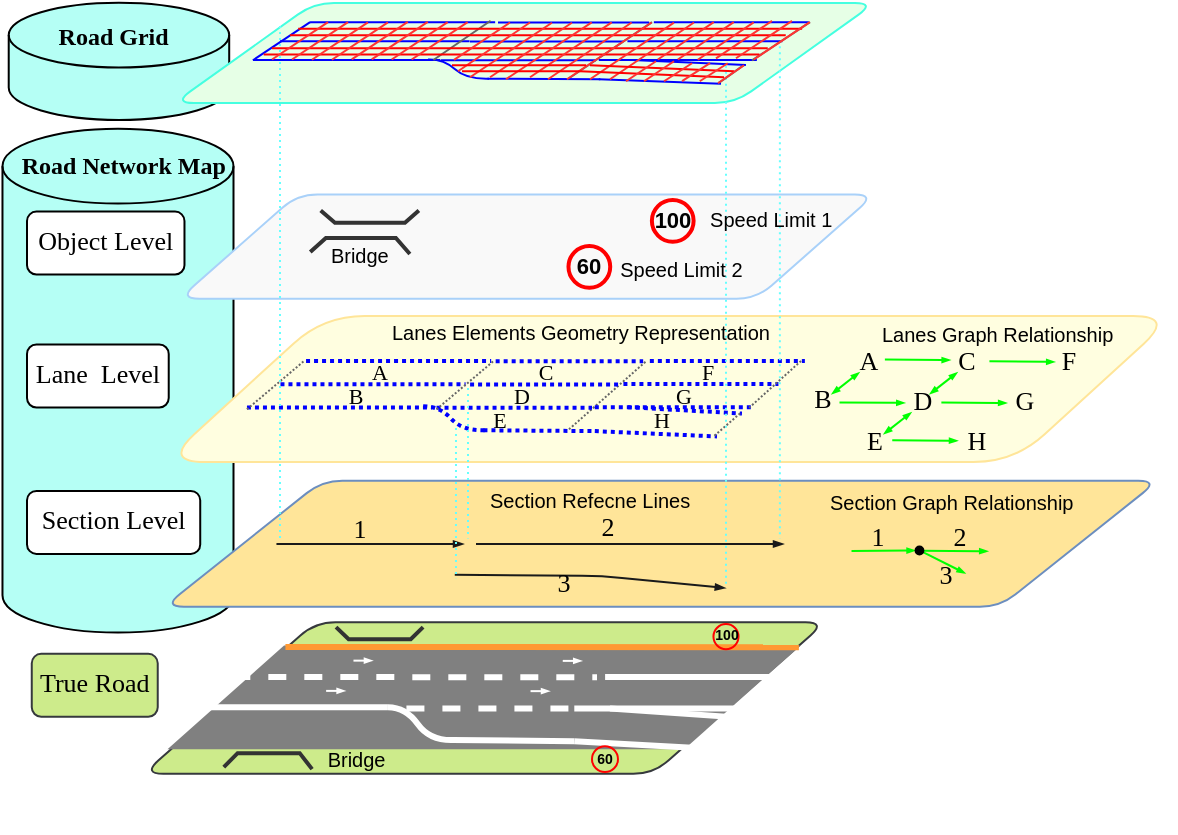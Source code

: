 <mxfile version="13.7.2" type="github">
  <diagram id="C5RBs43oDa-KdzZeNtuy" name="Page-1">
    <mxGraphModel dx="738" dy="375" grid="1" gridSize="7.874" guides="1" tooltips="1" connect="1" arrows="1" fold="1" page="1" pageScale="1" pageWidth="850" pageHeight="1100" math="0" shadow="0">
      <root>
        <mxCell id="WIyWlLk6GJQsqaUBKTNV-0" />
        <mxCell id="WIyWlLk6GJQsqaUBKTNV-1" parent="WIyWlLk6GJQsqaUBKTNV-0" />
        <mxCell id="hoXgWQwnw69QvBTEGAqw-0" value="" style="shape=cylinder3;whiteSpace=wrap;boundedLbl=1;backgroundOutline=1;size=18.724;labelBorderColor=none;shadow=0;sketch=0;fillColor=#B5FFF5;" vertex="1" parent="WIyWlLk6GJQsqaUBKTNV-1">
          <mxGeometry x="99.24" y="228.35" width="115.51" height="251.96" as="geometry" />
        </mxCell>
        <mxCell id="hoXgWQwnw69QvBTEGAqw-1" value="Road Network Map" style="text;resizable=0;autosize=1;align=center;verticalAlign=middle;points=[];fillColor=none;strokeColor=none;fontFamily=Times New Roman;labelBorderColor=none;fontStyle=1;" vertex="1" parent="WIyWlLk6GJQsqaUBKTNV-1">
          <mxGeometry x="104.75" y="234.22" width="110.236" height="23.622" as="geometry" />
        </mxCell>
        <mxCell id="hoXgWQwnw69QvBTEGAqw-2" value="" style="shape=parallelogram;perimeter=parallelogramPerimeter;whiteSpace=wrap;fixedSize=1;fontFamily=Times New Roman;size=59.094;labelBorderColor=none;rounded=1;fillColor=#F9F9F9;strokeColor=#A9D1F9;" vertex="1" parent="WIyWlLk6GJQsqaUBKTNV-1">
          <mxGeometry x="187.61" y="261.26" width="347.82" height="52.09" as="geometry" />
        </mxCell>
        <mxCell id="hoXgWQwnw69QvBTEGAqw-3" value="" style="shape=parallelogram;perimeter=parallelogramPerimeter;whiteSpace=wrap;fixedSize=1;fontFamily=Times New Roman;size=79.842;labelBorderColor=none;fillColor=#FFFEE0;strokeColor=#FFE599;rounded=1;arcSize=41;" vertex="1" parent="WIyWlLk6GJQsqaUBKTNV-1">
          <mxGeometry x="180" y="322" width="505.04" height="73" as="geometry" />
        </mxCell>
        <mxCell id="hoXgWQwnw69QvBTEGAqw-6" value="" style="shape=cylinder3;whiteSpace=wrap;boundedLbl=1;backgroundOutline=1;size=16.2;fillColor=#B5FFF5;labelBorderColor=none;shadow=0;sketch=0;" vertex="1" parent="WIyWlLk6GJQsqaUBKTNV-1">
          <mxGeometry x="102.36" y="165.35" width="110.24" height="58.65" as="geometry" />
        </mxCell>
        <mxCell id="hoXgWQwnw69QvBTEGAqw-7" value="Road Grid" style="text;resizable=0;autosize=1;align=center;verticalAlign=middle;points=[];fillColor=none;strokeColor=none;fontFamily=Times New Roman;labelBorderColor=none;fontStyle=1;" vertex="1" parent="WIyWlLk6GJQsqaUBKTNV-1">
          <mxGeometry x="123.31" y="169.69" width="62.992" height="23.622" as="geometry" />
        </mxCell>
        <mxCell id="hoXgWQwnw69QvBTEGAqw-8" value="" style="shape=parallelogram;perimeter=parallelogramPerimeter;whiteSpace=wrap;fixedSize=1;fontFamily=Times New Roman;size=70.0;labelBorderColor=none;rounded=1;fillColor=#E6FFE6;strokeColor=#45FFE0;" vertex="1" parent="WIyWlLk6GJQsqaUBKTNV-1">
          <mxGeometry x="185" y="165.5" width="350.43" height="50" as="geometry" />
        </mxCell>
        <mxCell id="hoXgWQwnw69QvBTEGAqw-19" value="Section Level" style="text;resizable=0;autosize=1;align=center;verticalAlign=top;points=[];fontFamily=Times New Roman;labelBorderColor=none;rounded=1;fontSize=13;labelBackgroundColor=none;fillColor=#ffffff;strokeColor=#000000;" vertex="1" parent="WIyWlLk6GJQsqaUBKTNV-1">
          <mxGeometry x="111.5" y="409.45" width="86.614" height="31.496" as="geometry" />
        </mxCell>
        <mxCell id="hoXgWQwnw69QvBTEGAqw-20" value="Lane  Level" style="text;resizable=0;autosize=1;align=center;verticalAlign=top;points=[];fontFamily=Times New Roman;labelBorderColor=none;rounded=1;fontSize=13;strokeColor=#000000;fillColor=#ffffff;" vertex="1" parent="WIyWlLk6GJQsqaUBKTNV-1">
          <mxGeometry x="111.5" y="336.25" width="70.866" height="31.496" as="geometry" />
        </mxCell>
        <mxCell id="hoXgWQwnw69QvBTEGAqw-22" value="Object Level" style="text;resizable=0;autosize=1;align=center;verticalAlign=top;points=[];fontFamily=Times New Roman;labelBorderColor=none;rounded=1;fontSize=13;strokeColor=#000000;fillColor=#ffffff;" vertex="1" parent="WIyWlLk6GJQsqaUBKTNV-1">
          <mxGeometry x="111.5" y="269.8" width="78.74" height="31.496" as="geometry" />
        </mxCell>
        <mxCell id="hoXgWQwnw69QvBTEGAqw-24" value="100" style="ellipse;whiteSpace=wrap;aspect=fixed;rounded=1;shadow=0;sketch=0;gradientColor=#ea6b66;fillColor=none;strokeColor=#FF0000;strokeWidth=2;fontSize=11;fontStyle=1;" vertex="1" parent="WIyWlLk6GJQsqaUBKTNV-1">
          <mxGeometry x="423.94" y="264" width="20.87" height="20.866" as="geometry" />
        </mxCell>
        <mxCell id="hoXgWQwnw69QvBTEGAqw-30" value="60" style="ellipse;whiteSpace=wrap;aspect=fixed;rounded=1;shadow=0;sketch=0;gradientColor=#ea6b66;fillColor=none;strokeColor=#FF0000;strokeWidth=2;fontSize=11;fontStyle=1;" vertex="1" parent="WIyWlLk6GJQsqaUBKTNV-1">
          <mxGeometry x="382.24" y="287" width="20.87" height="20.866" as="geometry" />
        </mxCell>
        <mxCell id="hoXgWQwnw69QvBTEGAqw-112" value="" style="group;strokeWidth=1;dashed=1;dashPattern=1 1;" vertex="1" connectable="0" parent="WIyWlLk6GJQsqaUBKTNV-1">
          <mxGeometry x="221.47" y="344.46" width="265.748" height="37.76" as="geometry" />
        </mxCell>
        <mxCell id="hoXgWQwnw69QvBTEGAqw-103" value="" style="group;" vertex="1" connectable="0" parent="hoXgWQwnw69QvBTEGAqw-112">
          <mxGeometry width="265.748" height="37.76" as="geometry" />
        </mxCell>
        <mxCell id="hoXgWQwnw69QvBTEGAqw-78" value="" style="endArrow=none;dashed=1;strokeWidth=1;strokeColor=#666666;dashPattern=1 1;" edge="1" parent="hoXgWQwnw69QvBTEGAqw-103">
          <mxGeometry width="50" height="50" relative="1" as="geometry">
            <mxPoint x="161.026" y="34.211" as="sourcePoint" />
            <mxPoint x="199.622" y="0.132" as="targetPoint" />
          </mxGeometry>
        </mxCell>
        <mxCell id="hoXgWQwnw69QvBTEGAqw-88" value="" style="endArrow=none;dashed=1;strokeWidth=2;strokeColor=#0000FF;dashPattern=1 1;" edge="1" parent="hoXgWQwnw69QvBTEGAqw-103">
          <mxGeometry width="50" height="50" relative="1" as="geometry">
            <mxPoint x="29.555" as="sourcePoint" />
            <mxPoint x="122.114" as="targetPoint" />
          </mxGeometry>
        </mxCell>
        <mxCell id="hoXgWQwnw69QvBTEGAqw-90" value="" style="endArrow=none;dashed=1;strokeWidth=2;strokeColor=#0000FF;dashPattern=1 1;" edge="1" parent="hoXgWQwnw69QvBTEGAqw-103">
          <mxGeometry width="50" height="50" relative="1" as="geometry">
            <mxPoint x="16.766" y="11.68" as="sourcePoint" />
            <mxPoint x="109.324" y="11.68" as="targetPoint" />
          </mxGeometry>
        </mxCell>
        <mxCell id="hoXgWQwnw69QvBTEGAqw-91" value="" style="endArrow=none;dashed=1;strokeWidth=2;strokeColor=#0000FF;dashPattern=1 1;" edge="1" parent="hoXgWQwnw69QvBTEGAqw-103">
          <mxGeometry width="50" height="50" relative="1" as="geometry">
            <mxPoint x="0.003" y="23.229" as="sourcePoint" />
            <mxPoint x="92.561" y="23.229" as="targetPoint" />
          </mxGeometry>
        </mxCell>
        <mxCell id="hoXgWQwnw69QvBTEGAqw-93" value="" style="endArrow=none;dashed=1;strokeWidth=2;strokeColor=#0000FF;dashPattern=1 1;" edge="1" parent="hoXgWQwnw69QvBTEGAqw-103">
          <mxGeometry width="50" height="50" relative="1" as="geometry">
            <mxPoint x="124.359" y="0.142" as="sourcePoint" />
            <mxPoint x="198.117" y="0.142" as="targetPoint" />
          </mxGeometry>
        </mxCell>
        <mxCell id="hoXgWQwnw69QvBTEGAqw-94" value="" style="endArrow=none;dashed=1;strokeWidth=2;strokeColor=#0000FF;dashPattern=1 1;" edge="1" parent="hoXgWQwnw69QvBTEGAqw-103">
          <mxGeometry width="50" height="50" relative="1" as="geometry">
            <mxPoint x="111.57" y="11.823" as="sourcePoint" />
            <mxPoint x="186.077" y="11.823" as="targetPoint" />
          </mxGeometry>
        </mxCell>
        <mxCell id="hoXgWQwnw69QvBTEGAqw-95" value="" style="endArrow=none;dashed=1;strokeWidth=2;strokeColor=#0000FF;dashPattern=1 1;" edge="1" parent="hoXgWQwnw69QvBTEGAqw-103">
          <mxGeometry width="50" height="50" relative="1" as="geometry">
            <mxPoint x="94.807" y="23.371" as="sourcePoint" />
            <mxPoint x="172.532" y="23.371" as="targetPoint" />
          </mxGeometry>
        </mxCell>
        <mxCell id="hoXgWQwnw69QvBTEGAqw-96" value="" style="endArrow=none;exitX=0.14;exitY=0.207;exitDx=0;exitDy=0;exitPerimeter=0;strokeWidth=2;strokeColor=#0000FF;dashed=1;dashPattern=1 1;" edge="1" parent="hoXgWQwnw69QvBTEGAqw-103">
          <mxGeometry width="50" height="50" relative="1" as="geometry">
            <mxPoint x="118.256" y="34.68" as="sourcePoint" />
            <mxPoint x="174.694" y="35.094" as="targetPoint" />
            <Array as="points" />
          </mxGeometry>
        </mxCell>
        <mxCell id="hoXgWQwnw69QvBTEGAqw-97" value="" style="endArrow=none;strokeColor=#0000FF;strokeWidth=2;curved=1;dashed=1;dashPattern=1 1;" edge="1" parent="hoXgWQwnw69QvBTEGAqw-103">
          <mxGeometry width="50" height="50" relative="1" as="geometry">
            <mxPoint x="88.156" y="22.632" as="sourcePoint" />
            <mxPoint x="119.009" y="34.654" as="targetPoint" />
            <Array as="points">
              <mxPoint x="96.434" y="22.632" />
              <mxPoint x="107.721" y="35.094" />
            </Array>
          </mxGeometry>
        </mxCell>
        <mxCell id="hoXgWQwnw69QvBTEGAqw-98" value="" style="endArrow=none;exitX=0.14;exitY=0.207;exitDx=0;exitDy=0;exitPerimeter=0;entryX=0.962;entryY=0.209;entryDx=0;entryDy=0;entryPerimeter=0;strokeWidth=2;strokeColor=#0000FF;dashed=1;dashPattern=1 1;" edge="1" parent="hoXgWQwnw69QvBTEGAqw-103">
          <mxGeometry width="50" height="50" relative="1" as="geometry">
            <mxPoint x="173.942" y="23.133" as="sourcePoint" />
            <mxPoint x="252.955" y="23.133" as="targetPoint" />
            <Array as="points" />
          </mxGeometry>
        </mxCell>
        <mxCell id="hoXgWQwnw69QvBTEGAqw-99" value="" style="endArrow=none;strokeWidth=2;strokeColor=#0000FF;entryX=0.895;entryY=0.691;entryDx=0;entryDy=0;entryPerimeter=0;dashed=1;dashPattern=1 1;" edge="1" parent="hoXgWQwnw69QvBTEGAqw-103">
          <mxGeometry width="50" height="50" relative="1" as="geometry">
            <mxPoint x="190.497" y="23.145" as="sourcePoint" />
            <mxPoint x="247.511" y="26.29" as="targetPoint" />
            <Array as="points" />
          </mxGeometry>
        </mxCell>
        <mxCell id="hoXgWQwnw69QvBTEGAqw-100" value="" style="endArrow=none;strokeWidth=2;strokeColor=#0000FF;entryX=0.85;entryY=0.993;entryDx=0;entryDy=0;entryPerimeter=0;dashed=1;dashPattern=1 1;" edge="1" parent="hoXgWQwnw69QvBTEGAqw-103">
          <mxGeometry width="50" height="50" relative="1" as="geometry">
            <mxPoint x="173.942" y="35.094" as="sourcePoint" />
            <mxPoint x="235.03" y="37.76" as="targetPoint" />
            <Array as="points" />
          </mxGeometry>
        </mxCell>
        <mxCell id="hoXgWQwnw69QvBTEGAqw-101" value="" style="endArrow=none;exitX=0.14;exitY=0.207;exitDx=0;exitDy=0;exitPerimeter=0;entryX=0.962;entryY=0.209;entryDx=0;entryDy=0;entryPerimeter=0;strokeWidth=2;strokeColor=#0000FF;dashed=1;dashPattern=1 1;" edge="1" parent="hoXgWQwnw69QvBTEGAqw-103">
          <mxGeometry width="50" height="50" relative="1" as="geometry">
            <mxPoint x="188.239" y="11.591" as="sourcePoint" />
            <mxPoint x="265.748" y="11.591" as="targetPoint" />
            <Array as="points" />
          </mxGeometry>
        </mxCell>
        <mxCell id="hoXgWQwnw69QvBTEGAqw-79" value="" style="endArrow=none;dashed=1;strokeWidth=1;strokeColor=#666666;dashPattern=1 1;" edge="1" parent="hoXgWQwnw69QvBTEGAqw-103">
          <mxGeometry width="50" height="50" relative="1" as="geometry">
            <mxPoint x="94.805" y="24.19" as="sourcePoint" />
            <mxPoint x="123.4" as="targetPoint" />
          </mxGeometry>
        </mxCell>
        <mxCell id="hoXgWQwnw69QvBTEGAqw-105" value="" style="endArrow=none;exitX=0.14;exitY=0.207;exitDx=0;exitDy=0;exitPerimeter=0;entryX=0.962;entryY=0.209;entryDx=0;entryDy=0;entryPerimeter=0;strokeWidth=2;strokeColor=#0000FF;dashed=1;dashPattern=1 1;" edge="1" parent="hoXgWQwnw69QvBTEGAqw-103">
          <mxGeometry width="50" height="50" relative="1" as="geometry">
            <mxPoint x="201.456" y="-0.003" as="sourcePoint" />
            <mxPoint x="278.965" y="-0.003" as="targetPoint" />
            <Array as="points" />
          </mxGeometry>
        </mxCell>
        <mxCell id="hoXgWQwnw69QvBTEGAqw-109" value="" style="endArrow=none;dashed=1;strokeWidth=1;strokeColor=#666666;dashPattern=1 1;" edge="1" parent="hoXgWQwnw69QvBTEGAqw-103">
          <mxGeometry width="50" height="50" relative="1" as="geometry">
            <mxPoint x="251.071" y="23.457" as="sourcePoint" />
            <mxPoint x="277.863" y="-0.73" as="targetPoint" />
          </mxGeometry>
        </mxCell>
        <mxCell id="hoXgWQwnw69QvBTEGAqw-114" value="" style="endArrow=none;dashed=1;strokeWidth=1;strokeColor=#666666;dashPattern=1 1;" edge="1" parent="hoXgWQwnw69QvBTEGAqw-103">
          <mxGeometry width="50" height="50" relative="1" as="geometry">
            <mxPoint x="2.842e-14" y="24.195" as="sourcePoint" />
            <mxPoint x="28.595" y="0.005" as="targetPoint" />
          </mxGeometry>
        </mxCell>
        <mxCell id="hoXgWQwnw69QvBTEGAqw-110" value="" style="endArrow=none;dashed=1;strokeWidth=1;strokeColor=#666666;dashPattern=1 1;" edge="1" parent="hoXgWQwnw69QvBTEGAqw-112">
          <mxGeometry width="50" height="50" relative="1" as="geometry">
            <mxPoint x="233.763" y="37.385" as="sourcePoint" />
            <mxPoint x="246.78" y="26.058" as="targetPoint" />
          </mxGeometry>
        </mxCell>
        <mxCell id="hoXgWQwnw69QvBTEGAqw-115" value="Lanes Elements Geometry Representation " style="text;whiteSpace=wrap;fontSize=10;" vertex="1" parent="WIyWlLk6GJQsqaUBKTNV-1">
          <mxGeometry x="292.09" y="317.84" width="196.85" height="23.62" as="geometry" />
        </mxCell>
        <mxCell id="hoXgWQwnw69QvBTEGAqw-116" value="Lanes Graph Relationship" style="text;whiteSpace=wrap;fontSize=10;" vertex="1" parent="WIyWlLk6GJQsqaUBKTNV-1">
          <mxGeometry x="537" y="319.38" width="135.04" height="23.62" as="geometry" />
        </mxCell>
        <mxCell id="hoXgWQwnw69QvBTEGAqw-129" value="" style="group;" vertex="1" connectable="0" parent="WIyWlLk6GJQsqaUBKTNV-1">
          <mxGeometry x="134.73" y="496.03" width="377.08" height="84.03" as="geometry" />
        </mxCell>
        <mxCell id="hoXgWQwnw69QvBTEGAqw-49" value="" style="shape=parallelogram;perimeter=parallelogramPerimeter;whiteSpace=wrap;fixedSize=1;fillColor=#cdeb8b;fontFamily=Times New Roman;size=86.056;labelBorderColor=none;strokeColor=#36393d;rounded=1;" vertex="1" parent="hoXgWQwnw69QvBTEGAqw-129">
          <mxGeometry x="34.914" y="-20.87" width="341.101" height="75.738" as="geometry" />
        </mxCell>
        <mxCell id="hoXgWQwnw69QvBTEGAqw-65" value="" style="shape=parallelogram;perimeter=parallelogramPerimeter;whiteSpace=wrap;fixedSize=1;fontFamily=Times New Roman;size=58.287;labelBorderColor=none;fontColor=#ffffff;fillColor=#808080;strokeColor=none;" vertex="1" parent="hoXgWQwnw69QvBTEGAqw-129">
          <mxGeometry x="47.015" y="-9.27" width="316.699" height="51.809" as="geometry" />
        </mxCell>
        <mxCell id="hoXgWQwnw69QvBTEGAqw-50" value="" style="endArrow=none;exitX=0.14;exitY=0.207;exitDx=0;exitDy=0;exitPerimeter=0;entryX=0.962;entryY=0.209;entryDx=0;entryDy=0;entryPerimeter=0;strokeWidth=3;fillColor=#ffff88;strokeColor=#FF9933;" edge="1" parent="hoXgWQwnw69QvBTEGAqw-129">
          <mxGeometry width="50" height="50" relative="1" as="geometry">
            <mxPoint x="106" y="-8.576" as="sourcePoint" />
            <mxPoint x="362.713" y="-8.456" as="targetPoint" />
            <Array as="points" />
          </mxGeometry>
        </mxCell>
        <mxCell id="hoXgWQwnw69QvBTEGAqw-52" value="" style="endArrow=none;exitX=0.14;exitY=0.207;exitDx=0;exitDy=0;exitPerimeter=0;entryX=0.962;entryY=0.209;entryDx=0;entryDy=0;entryPerimeter=0;strokeWidth=3;fillColor=#ffff88;strokeColor=#FFFFFF;dashed=1;rounded=1;" edge="1" parent="hoXgWQwnw69QvBTEGAqw-129">
          <mxGeometry width="50" height="50" relative="1" as="geometry">
            <mxPoint x="79.431" y="6.477" as="sourcePoint" />
            <mxPoint x="261.768" y="6.597" as="targetPoint" />
            <Array as="points" />
          </mxGeometry>
        </mxCell>
        <mxCell id="hoXgWQwnw69QvBTEGAqw-53" value="" style="endArrow=none;exitX=0.14;exitY=0.207;exitDx=0;exitDy=0;exitPerimeter=0;entryX=0.962;entryY=0.209;entryDx=0;entryDy=0;entryPerimeter=0;strokeWidth=3;fillColor=#ffff88;strokeColor=#FFFFFF;" edge="1" parent="hoXgWQwnw69QvBTEGAqw-129">
          <mxGeometry width="50" height="50" relative="1" as="geometry">
            <mxPoint x="65.986" y="21.539" as="sourcePoint" />
            <mxPoint x="157.228" y="21.539" as="targetPoint" />
            <Array as="points" />
          </mxGeometry>
        </mxCell>
        <mxCell id="hoXgWQwnw69QvBTEGAqw-54" value="" style="endArrow=none;exitX=0.14;exitY=0.207;exitDx=0;exitDy=0;exitPerimeter=0;strokeWidth=3;strokeColor=#FFFFFF;" edge="1" parent="hoXgWQwnw69QvBTEGAqw-129">
          <mxGeometry width="50" height="50" relative="1" as="geometry">
            <mxPoint x="189.643" y="37.975" as="sourcePoint" />
            <mxPoint x="250.422" y="38.539" as="targetPoint" />
            <Array as="points" />
          </mxGeometry>
        </mxCell>
        <mxCell id="hoXgWQwnw69QvBTEGAqw-63" value="" style="endArrow=none;strokeColor=#FFFFFF;strokeWidth=3;curved=1;endFill=0;" edge="1" parent="hoXgWQwnw69QvBTEGAqw-129">
          <mxGeometry width="50" height="50" relative="1" as="geometry">
            <mxPoint x="157.228" y="21.539" as="sourcePoint" />
            <mxPoint x="190.454" y="37.939" as="targetPoint" />
            <Array as="points">
              <mxPoint x="166.142" y="21.539" />
              <mxPoint x="178.298" y="38.539" />
            </Array>
          </mxGeometry>
        </mxCell>
        <mxCell id="hoXgWQwnw69QvBTEGAqw-64" value="" style="endArrow=none;exitX=0.14;exitY=0.207;exitDx=0;exitDy=0;exitPerimeter=0;entryX=0.962;entryY=0.209;entryDx=0;entryDy=0;entryPerimeter=0;strokeWidth=3;fillColor=#ffff88;strokeColor=#FFFFFF;dashed=1;" edge="1" parent="hoXgWQwnw69QvBTEGAqw-129">
          <mxGeometry width="50" height="50" relative="1" as="geometry">
            <mxPoint x="166.478" y="22.223" as="sourcePoint" />
            <mxPoint x="250.422" y="22.223" as="targetPoint" />
            <Array as="points" />
          </mxGeometry>
        </mxCell>
        <mxCell id="hoXgWQwnw69QvBTEGAqw-69" value="" style="endArrow=none;exitX=0.14;exitY=0.207;exitDx=0;exitDy=0;exitPerimeter=0;entryX=0.962;entryY=0.209;entryDx=0;entryDy=0;entryPerimeter=0;strokeWidth=3;fillColor=#ffff88;strokeColor=#FFFFFF;" edge="1" parent="hoXgWQwnw69QvBTEGAqw-129">
          <mxGeometry width="50" height="50" relative="1" as="geometry">
            <mxPoint x="250.422" y="22.223" as="sourcePoint" />
            <mxPoint x="335.513" y="22.223" as="targetPoint" />
            <Array as="points" />
          </mxGeometry>
        </mxCell>
        <mxCell id="hoXgWQwnw69QvBTEGAqw-70" value="" style="endArrow=none;strokeWidth=3;fillColor=#ffff88;strokeColor=#FFFFFF;entryX=0.895;entryY=0.691;entryDx=0;entryDy=0;entryPerimeter=0;" edge="1" parent="hoXgWQwnw69QvBTEGAqw-129">
          <mxGeometry width="50" height="50" relative="1" as="geometry">
            <mxPoint x="268.251" y="22.239" as="sourcePoint" />
            <mxPoint x="329.65" y="26.53" as="targetPoint" />
            <Array as="points" />
          </mxGeometry>
        </mxCell>
        <mxCell id="hoXgWQwnw69QvBTEGAqw-72" value="" style="endArrow=none;strokeWidth=3;strokeColor=#FFFFFF;entryX=0.85;entryY=0.993;entryDx=0;entryDy=0;entryPerimeter=0;" edge="1" parent="hoXgWQwnw69QvBTEGAqw-129" target="hoXgWQwnw69QvBTEGAqw-65">
          <mxGeometry width="50" height="50" relative="1" as="geometry">
            <mxPoint x="250.422" y="38.539" as="sourcePoint" />
            <mxPoint x="316.137" y="42.435" as="targetPoint" />
            <Array as="points" />
          </mxGeometry>
        </mxCell>
        <mxCell id="hoXgWQwnw69QvBTEGAqw-73" value="" style="endArrow=blockThin;strokeColor=#FFFFFF;strokeWidth=1;endFill=1;startSize=2;endSize=2;" edge="1" parent="hoXgWQwnw69QvBTEGAqw-129">
          <mxGeometry width="50" height="50" relative="1" as="geometry">
            <mxPoint x="228.542" y="13.539" as="sourcePoint" />
            <mxPoint x="238.266" y="13.539" as="targetPoint" />
          </mxGeometry>
        </mxCell>
        <mxCell id="hoXgWQwnw69QvBTEGAqw-74" value="" style="endArrow=blockThin;strokeColor=#FFFFFF;strokeWidth=1;endFill=1;startSize=2;endSize=2;" edge="1" parent="hoXgWQwnw69QvBTEGAqw-129">
          <mxGeometry width="50" height="50" relative="1" as="geometry">
            <mxPoint x="244.647" y="-1.586" as="sourcePoint" />
            <mxPoint x="254.372" y="-1.586" as="targetPoint" />
          </mxGeometry>
        </mxCell>
        <mxCell id="hoXgWQwnw69QvBTEGAqw-75" value="" style="endArrow=blockThin;strokeColor=#FFFFFF;strokeWidth=1;endFill=1;startSize=2;endSize=2;" edge="1" parent="hoXgWQwnw69QvBTEGAqw-129">
          <mxGeometry width="50" height="50" relative="1" as="geometry">
            <mxPoint x="126.331" y="13.413" as="sourcePoint" />
            <mxPoint x="136.056" y="13.413" as="targetPoint" />
          </mxGeometry>
        </mxCell>
        <mxCell id="hoXgWQwnw69QvBTEGAqw-76" value="" style="endArrow=blockThin;strokeColor=#FFFFFF;strokeWidth=1;endFill=1;startSize=2;endSize=2;" edge="1" parent="hoXgWQwnw69QvBTEGAqw-129">
          <mxGeometry width="50" height="50" relative="1" as="geometry">
            <mxPoint x="140.005" y="-1.712" as="sourcePoint" />
            <mxPoint x="149.73" y="-1.712" as="targetPoint" />
          </mxGeometry>
        </mxCell>
        <mxCell id="hoXgWQwnw69QvBTEGAqw-77" value="" style="endArrow=none;exitX=0.14;exitY=0.207;exitDx=0;exitDy=0;exitPerimeter=0;entryX=0.962;entryY=0.209;entryDx=0;entryDy=0;entryPerimeter=0;strokeWidth=3;fillColor=#ffff88;strokeColor=#FFFFFF;" edge="1" parent="hoXgWQwnw69QvBTEGAqw-129">
          <mxGeometry width="50" height="50" relative="1" as="geometry">
            <mxPoint x="265.819" y="6.477" as="sourcePoint" />
            <mxPoint x="349.289" y="6.477" as="targetPoint" />
            <Array as="points" />
          </mxGeometry>
        </mxCell>
        <mxCell id="hoXgWQwnw69QvBTEGAqw-130" value="True Road" style="text;resizable=0;autosize=1;align=center;verticalAlign=top;points=[];fillColor=#cdeb8b;fontFamily=Times New Roman;labelBorderColor=none;rounded=1;fontSize=13;strokeColor=#36393d;" vertex="1" parent="hoXgWQwnw69QvBTEGAqw-129">
          <mxGeometry x="-20.85" y="-5.116" width="62.992" height="31.496" as="geometry" />
        </mxCell>
        <mxCell id="hoXgWQwnw69QvBTEGAqw-131" value="100" style="ellipse;whiteSpace=wrap;aspect=fixed;rounded=1;shadow=0;sketch=0;gradientColor=#ea6b66;fillColor=none;strokeColor=#FF0000;strokeWidth=1;fontSize=7;fontStyle=1;" vertex="1" parent="hoXgWQwnw69QvBTEGAqw-129">
          <mxGeometry x="319.998" y="-19.996" width="12.538" height="12.537" as="geometry" />
        </mxCell>
        <mxCell id="hoXgWQwnw69QvBTEGAqw-144" value="" style="endArrow=none;strokeWidth=2;fontSize=7;rounded=0;strokeColor=#333333;exitX=0.183;exitY=0.956;exitDx=0;exitDy=0;exitPerimeter=0;" edge="1" parent="hoXgWQwnw69QvBTEGAqw-129">
          <mxGeometry width="50" height="50" relative="1" as="geometry">
            <mxPoint x="75.165" y="51.536" as="sourcePoint" />
            <mxPoint x="119.323" y="52.538" as="targetPoint" />
            <Array as="points">
              <mxPoint x="82.076" y="44.539" />
              <mxPoint x="113.115" y="44.539" />
            </Array>
          </mxGeometry>
        </mxCell>
        <mxCell id="hoXgWQwnw69QvBTEGAqw-143" value="" style="endArrow=none;strokeWidth=2;fontSize=7;rounded=0;strokeColor=#333333;" edge="1" parent="hoXgWQwnw69QvBTEGAqw-129">
          <mxGeometry width="50" height="50" relative="1" as="geometry">
            <mxPoint x="131.283" y="-18.462" as="sourcePoint" />
            <mxPoint x="174.818" y="-18.462" as="targetPoint" />
            <Array as="points">
              <mxPoint x="137.599" y="-12.39" />
              <mxPoint x="168.638" y="-12.39" />
            </Array>
          </mxGeometry>
        </mxCell>
        <mxCell id="hoXgWQwnw69QvBTEGAqw-145" value="Bridge" style="text;fontSize=10;labelBackgroundColor=none;" vertex="1" parent="hoXgWQwnw69QvBTEGAqw-129">
          <mxGeometry x="125.109" y="35.265" width="34.914" height="31.495" as="geometry" />
        </mxCell>
        <mxCell id="hoXgWQwnw69QvBTEGAqw-132" value="60" style="ellipse;whiteSpace=wrap;aspect=fixed;rounded=1;shadow=0;sketch=0;gradientColor=#ea6b66;fillColor=none;strokeColor=#FF0000;strokeWidth=1;fontSize=7;fontStyle=1;" vertex="1" parent="WIyWlLk6GJQsqaUBKTNV-1">
          <mxGeometry x="393.998" y="537.068" width="12.99" height="12.992" as="geometry" />
        </mxCell>
        <mxCell id="hoXgWQwnw69QvBTEGAqw-4" value="" style="shape=parallelogram;perimeter=parallelogramPerimeter;whiteSpace=wrap;fixedSize=1;fontFamily=Times New Roman;size=79.178;labelBorderColor=none;strokeColor=#6c8ebf;rounded=1;fillColor=#FFE599;" vertex="1" parent="WIyWlLk6GJQsqaUBKTNV-1">
          <mxGeometry x="180" y="404.35" width="497.16" height="62.99" as="geometry" />
        </mxCell>
        <mxCell id="hoXgWQwnw69QvBTEGAqw-18" value="" style="endArrow=blockThin;fontSize=14;strokeColor=#1A1A1A;strokeWidth=1;endFill=1;exitX=0.365;exitY=0.505;exitDx=0;exitDy=0;exitPerimeter=0;endSize=3;entryX=0.565;entryY=0.852;entryDx=0;entryDy=0;entryPerimeter=0;" edge="1" parent="WIyWlLk6GJQsqaUBKTNV-1" target="hoXgWQwnw69QvBTEGAqw-4">
          <mxGeometry width="50" height="50" relative="1" as="geometry">
            <mxPoint x="325.378" y="451.433" as="sourcePoint" />
            <mxPoint x="462" y="461" as="targetPoint" />
            <Array as="points">
              <mxPoint x="399" y="452" />
            </Array>
          </mxGeometry>
        </mxCell>
        <mxCell id="hoXgWQwnw69QvBTEGAqw-250" value="A" style="text;whiteSpace=wrap;fontSize=11;fontFamily=Times New Roman;align=center;verticalAlign=middle;labelBackgroundColor=none;" vertex="1" parent="WIyWlLk6GJQsqaUBKTNV-1">
          <mxGeometry x="282.04" y="346.33" width="12.3" height="7.87" as="geometry" />
        </mxCell>
        <mxCell id="hoXgWQwnw69QvBTEGAqw-251" value="B" style="text;whiteSpace=wrap;fontSize=11;fontFamily=Times New Roman;align=center;verticalAlign=middle;labelBackgroundColor=none;" vertex="1" parent="WIyWlLk6GJQsqaUBKTNV-1">
          <mxGeometry x="269.74" y="354.88" width="12.3" height="14.87" as="geometry" />
        </mxCell>
        <mxCell id="hoXgWQwnw69QvBTEGAqw-252" value="C" style="text;whiteSpace=wrap;fontSize=11;fontFamily=Times New Roman;align=center;verticalAlign=middle;labelBackgroundColor=none;" vertex="1" parent="WIyWlLk6GJQsqaUBKTNV-1">
          <mxGeometry x="365.234" y="346.324" width="12.3" height="7.87" as="geometry" />
        </mxCell>
        <mxCell id="hoXgWQwnw69QvBTEGAqw-253" value="D" style="text;whiteSpace=wrap;fontSize=11;fontFamily=Times New Roman;align=center;verticalAlign=middle;labelBackgroundColor=none;" vertex="1" parent="WIyWlLk6GJQsqaUBKTNV-1">
          <mxGeometry x="352.934" y="354.874" width="12.3" height="14.87" as="geometry" />
        </mxCell>
        <mxCell id="hoXgWQwnw69QvBTEGAqw-255" value="E" style="text;whiteSpace=wrap;fontSize=11;fontFamily=Times New Roman;align=center;verticalAlign=middle;labelBackgroundColor=none;" vertex="1" parent="WIyWlLk6GJQsqaUBKTNV-1">
          <mxGeometry x="341.998" y="366.998" width="12.3" height="14.87" as="geometry" />
        </mxCell>
        <mxCell id="hoXgWQwnw69QvBTEGAqw-259" value="F" style="text;whiteSpace=wrap;fontSize=11;fontFamily=Times New Roman;align=center;verticalAlign=middle;labelBackgroundColor=none;" vertex="1" parent="WIyWlLk6GJQsqaUBKTNV-1">
          <mxGeometry x="446.238" y="345.998" width="12.3" height="7.87" as="geometry" />
        </mxCell>
        <mxCell id="hoXgWQwnw69QvBTEGAqw-260" value="G" style="text;whiteSpace=wrap;fontSize=11;fontFamily=Times New Roman;align=center;verticalAlign=middle;labelBackgroundColor=none;" vertex="1" parent="WIyWlLk6GJQsqaUBKTNV-1">
          <mxGeometry x="433.938" y="354.548" width="12.3" height="14.87" as="geometry" />
        </mxCell>
        <mxCell id="hoXgWQwnw69QvBTEGAqw-261" value="H" style="text;whiteSpace=wrap;fontSize=11;fontFamily=Times New Roman;align=center;verticalAlign=middle;labelBackgroundColor=none;" vertex="1" parent="WIyWlLk6GJQsqaUBKTNV-1">
          <mxGeometry x="423.002" y="366.672" width="12.3" height="14.87" as="geometry" />
        </mxCell>
        <mxCell id="hoXgWQwnw69QvBTEGAqw-288" value="" style="group;" vertex="1" connectable="0" parent="WIyWlLk6GJQsqaUBKTNV-1">
          <mxGeometry x="501.06" y="340.58" width="139.86" height="49.24" as="geometry" />
        </mxCell>
        <mxCell id="hoXgWQwnw69QvBTEGAqw-263" value="A" style="text;whiteSpace=wrap;fontSize=13;fontFamily=Times New Roman;align=center;verticalAlign=middle;labelBackgroundColor=none;" vertex="1" parent="hoXgWQwnw69QvBTEGAqw-288">
          <mxGeometry x="22.687" width="16.687" height="6.424" as="geometry" />
        </mxCell>
        <mxCell id="hoXgWQwnw69QvBTEGAqw-264" value="B" style="text;whiteSpace=wrap;fontSize=13;fontFamily=Times New Roman;align=center;verticalAlign=middle;labelBackgroundColor=none;" vertex="1" parent="hoXgWQwnw69QvBTEGAqw-288">
          <mxGeometry y="16.775" width="16.687" height="12.138" as="geometry" />
        </mxCell>
        <mxCell id="hoXgWQwnw69QvBTEGAqw-265" value="C" style="text;whiteSpace=wrap;fontSize=13;fontFamily=Times New Roman;align=center;verticalAlign=middle;labelBackgroundColor=none;" vertex="1" parent="hoXgWQwnw69QvBTEGAqw-288">
          <mxGeometry x="72.252" y="0.264" width="16.687" height="6.424" as="geometry" />
        </mxCell>
        <mxCell id="hoXgWQwnw69QvBTEGAqw-266" value="D" style="text;whiteSpace=wrap;fontSize=13;fontFamily=Times New Roman;align=center;verticalAlign=middle;labelBackgroundColor=none;" vertex="1" parent="hoXgWQwnw69QvBTEGAqw-288">
          <mxGeometry x="49.565" y="17.039" width="16.687" height="12.138" as="geometry" />
        </mxCell>
        <mxCell id="hoXgWQwnw69QvBTEGAqw-267" value="E" style="text;whiteSpace=wrap;fontSize=13;fontFamily=Times New Roman;align=center;verticalAlign=middle;labelBackgroundColor=none;" vertex="1" parent="hoXgWQwnw69QvBTEGAqw-288">
          <mxGeometry x="26.371" y="37.099" width="16.687" height="12.138" as="geometry" />
        </mxCell>
        <mxCell id="hoXgWQwnw69QvBTEGAqw-268" value="F" style="text;whiteSpace=wrap;fontSize=13;fontFamily=Times New Roman;align=center;verticalAlign=middle;labelBackgroundColor=none;" vertex="1" parent="hoXgWQwnw69QvBTEGAqw-288">
          <mxGeometry x="123.173" y="0.268" width="16.687" height="6.424" as="geometry" />
        </mxCell>
        <mxCell id="hoXgWQwnw69QvBTEGAqw-269" value="G" style="text;whiteSpace=wrap;fontSize=13;fontFamily=Times New Roman;align=center;verticalAlign=middle;labelBackgroundColor=none;" vertex="1" parent="hoXgWQwnw69QvBTEGAqw-288">
          <mxGeometry x="100.486" y="17.042" width="16.687" height="12.138" as="geometry" />
        </mxCell>
        <mxCell id="hoXgWQwnw69QvBTEGAqw-270" value="H" style="text;whiteSpace=wrap;fontSize=13;fontFamily=Times New Roman;align=center;verticalAlign=middle;labelBackgroundColor=none;" vertex="1" parent="hoXgWQwnw69QvBTEGAqw-288">
          <mxGeometry x="77.293" y="37.102" width="16.687" height="12.138" as="geometry" />
        </mxCell>
        <mxCell id="hoXgWQwnw69QvBTEGAqw-271" value="" style="endArrow=blockThin;strokeWidth=1;fontFamily=Times New Roman;fontSize=13;fontColor=#000000;strokeColor=#00FF00;exitX=1;exitY=0.5;exitDx=0;exitDy=0;entryX=0;entryY=0.5;entryDx=0;entryDy=0;endFill=1;jumpSize=4;endSize=2;" edge="1" parent="hoXgWQwnw69QvBTEGAqw-288" source="hoXgWQwnw69QvBTEGAqw-263" target="hoXgWQwnw69QvBTEGAqw-265">
          <mxGeometry width="50" height="50" relative="1" as="geometry">
            <mxPoint x="39.369" y="-8.199" as="sourcePoint" />
            <mxPoint x="107.202" y="-49.013" as="targetPoint" />
          </mxGeometry>
        </mxCell>
        <mxCell id="hoXgWQwnw69QvBTEGAqw-272" value="" style="endArrow=blockThin;strokeWidth=1;fontFamily=Times New Roman;fontSize=13;fontColor=#000000;strokeColor=#00FF00;exitX=1;exitY=0.5;exitDx=0;exitDy=0;entryX=0;entryY=0.5;entryDx=0;entryDy=0;endFill=1;jumpSize=4;endSize=2;" edge="1" parent="hoXgWQwnw69QvBTEGAqw-288">
          <mxGeometry width="50" height="50" relative="1" as="geometry">
            <mxPoint x="91.652" y="4.089" as="sourcePoint" />
            <mxPoint x="124.53" y="4.353" as="targetPoint" />
          </mxGeometry>
        </mxCell>
        <mxCell id="hoXgWQwnw69QvBTEGAqw-273" value="" style="endArrow=blockThin;strokeWidth=1;fontFamily=Times New Roman;fontSize=13;fontColor=#000000;strokeColor=#00FF00;exitX=1;exitY=0.5;exitDx=0;exitDy=0;entryX=0;entryY=0.5;entryDx=0;entryDy=0;endFill=1;jumpSize=4;endSize=2;" edge="1" parent="hoXgWQwnw69QvBTEGAqw-288">
          <mxGeometry width="50" height="50" relative="1" as="geometry">
            <mxPoint x="67.614" y="24.63" as="sourcePoint" />
            <mxPoint x="100.491" y="24.894" as="targetPoint" />
          </mxGeometry>
        </mxCell>
        <mxCell id="hoXgWQwnw69QvBTEGAqw-274" value="" style="endArrow=blockThin;strokeWidth=1;fontFamily=Times New Roman;fontSize=13;fontColor=#000000;strokeColor=#00FF00;exitX=1;exitY=0.5;exitDx=0;exitDy=0;entryX=0;entryY=0.5;entryDx=0;entryDy=0;endFill=1;jumpSize=4;endSize=2;" edge="1" parent="hoXgWQwnw69QvBTEGAqw-288">
          <mxGeometry width="50" height="50" relative="1" as="geometry">
            <mxPoint x="16.69" y="24.625" as="sourcePoint" />
            <mxPoint x="49.567" y="24.889" as="targetPoint" />
          </mxGeometry>
        </mxCell>
        <mxCell id="hoXgWQwnw69QvBTEGAqw-275" value="" style="endArrow=blockThin;strokeWidth=1;fontFamily=Times New Roman;fontSize=13;fontColor=#000000;strokeColor=#00FF00;exitX=1;exitY=0.5;exitDx=0;exitDy=0;entryX=0;entryY=0.5;entryDx=0;entryDy=0;endFill=1;jumpSize=4;endSize=2;" edge="1" parent="hoXgWQwnw69QvBTEGAqw-288">
          <mxGeometry width="50" height="50" relative="1" as="geometry">
            <mxPoint x="43.056" y="43.517" as="sourcePoint" />
            <mxPoint x="75.933" y="43.782" as="targetPoint" />
          </mxGeometry>
        </mxCell>
        <mxCell id="hoXgWQwnw69QvBTEGAqw-276" value="" style="endArrow=blockThin;strokeWidth=1;fontFamily=Times New Roman;fontSize=13;fontColor=#000000;strokeColor=#00FF00;exitX=0.762;exitY=0.31;exitDx=0;exitDy=0;endFill=1;jumpSize=4;endSize=2;startArrow=blockThin;startFill=1;startSize=2;exitPerimeter=0;" edge="1" parent="hoXgWQwnw69QvBTEGAqw-288" source="hoXgWQwnw69QvBTEGAqw-264">
          <mxGeometry width="50" height="50" relative="1" as="geometry">
            <mxPoint x="40.723" y="63.669" as="sourcePoint" />
            <mxPoint x="26.71" y="9.54" as="targetPoint" />
          </mxGeometry>
        </mxCell>
        <mxCell id="hoXgWQwnw69QvBTEGAqw-284" value="" style="endArrow=blockThin;strokeWidth=1;fontFamily=Times New Roman;fontSize=13;fontColor=#000000;strokeColor=#00FF00;exitX=0.762;exitY=0.31;exitDx=0;exitDy=0;endFill=1;jumpSize=4;endSize=2;startArrow=blockThin;startFill=1;startSize=2;exitPerimeter=0;" edge="1" parent="hoXgWQwnw69QvBTEGAqw-288">
          <mxGeometry width="50" height="50" relative="1" as="geometry">
            <mxPoint x="61.71" y="20.541" as="sourcePoint" />
            <mxPoint x="75.704" y="9.544" as="targetPoint" />
          </mxGeometry>
        </mxCell>
        <mxCell id="hoXgWQwnw69QvBTEGAqw-285" value="" style="endArrow=blockThin;strokeWidth=1;fontFamily=Times New Roman;fontSize=13;fontColor=#000000;strokeColor=#00FF00;exitX=0.762;exitY=0.31;exitDx=0;exitDy=0;endFill=1;jumpSize=4;endSize=2;startArrow=blockThin;startFill=1;startSize=2;exitPerimeter=0;" edge="1" parent="hoXgWQwnw69QvBTEGAqw-288">
          <mxGeometry width="50" height="50" relative="1" as="geometry">
            <mxPoint x="38.714" y="40.535" as="sourcePoint" />
            <mxPoint x="52.708" y="29.538" as="targetPoint" />
          </mxGeometry>
        </mxCell>
        <mxCell id="hoXgWQwnw69QvBTEGAqw-290" value="1" style="text;whiteSpace=wrap;fontSize=13;fontFamily=Times New Roman;align=center;verticalAlign=middle;labelBackgroundColor=none;" vertex="1" parent="WIyWlLk6GJQsqaUBKTNV-1">
          <mxGeometry x="270" y="423.0" width="16.32" height="10.2" as="geometry" />
        </mxCell>
        <mxCell id="hoXgWQwnw69QvBTEGAqw-294" value="" style="endArrow=blockThin;strokeWidth=1;fontFamily=Times New Roman;fontSize=13;fontColor=#000000;strokeColor=#00FF00;endFill=1;jumpSize=4;endSize=2;startArrow=none;startFill=0;entryX=0;entryY=0.5;entryDx=0;entryDy=0;" edge="1" parent="WIyWlLk6GJQsqaUBKTNV-1" target="hoXgWQwnw69QvBTEGAqw-308">
          <mxGeometry width="50" height="50" relative="1" as="geometry">
            <mxPoint x="523.76" y="439.45" as="sourcePoint" />
            <mxPoint x="548.76" y="439.28" as="targetPoint" />
          </mxGeometry>
        </mxCell>
        <mxCell id="hoXgWQwnw69QvBTEGAqw-295" value="" style="endArrow=blockThin;strokeWidth=1;fontFamily=Times New Roman;fontSize=13;fontColor=#000000;strokeColor=#00FF00;exitX=1;exitY=0.5;exitDx=0;exitDy=0;entryX=0;entryY=0.5;entryDx=0;entryDy=0;endFill=1;jumpSize=4;endSize=2;startArrow=none;startFill=0;" edge="1" parent="WIyWlLk6GJQsqaUBKTNV-1">
          <mxGeometry width="50" height="50" relative="1" as="geometry">
            <mxPoint x="559.218" y="439.363" as="sourcePoint" />
            <mxPoint x="592.095" y="439.627" as="targetPoint" />
          </mxGeometry>
        </mxCell>
        <mxCell id="hoXgWQwnw69QvBTEGAqw-296" value="" style="endArrow=blockThin;strokeWidth=1;fontFamily=Times New Roman;fontSize=13;fontColor=#000000;strokeColor=#00FF00;endFill=1;jumpSize=4;endSize=2;startArrow=none;startFill=0;" edge="1" parent="WIyWlLk6GJQsqaUBKTNV-1" source="hoXgWQwnw69QvBTEGAqw-308">
          <mxGeometry width="50" height="50" relative="1" as="geometry">
            <mxPoint x="552.28" y="439.72" as="sourcePoint" />
            <mxPoint x="580.76" y="450.72" as="targetPoint" />
          </mxGeometry>
        </mxCell>
        <mxCell id="hoXgWQwnw69QvBTEGAqw-297" value="1" style="text;whiteSpace=wrap;fontSize=13;fontFamily=Times New Roman;align=center;verticalAlign=middle;labelBackgroundColor=none;" vertex="1" parent="WIyWlLk6GJQsqaUBKTNV-1">
          <mxGeometry x="528.504" y="427.094" width="16.32" height="10.2" as="geometry" />
        </mxCell>
        <mxCell id="hoXgWQwnw69QvBTEGAqw-298" value="2" style="text;whiteSpace=wrap;fontSize=13;fontFamily=Times New Roman;align=center;verticalAlign=middle;labelBackgroundColor=none;" vertex="1" parent="WIyWlLk6GJQsqaUBKTNV-1">
          <mxGeometry x="569.638" y="427.098" width="16.32" height="10.2" as="geometry" />
        </mxCell>
        <mxCell id="hoXgWQwnw69QvBTEGAqw-299" value="3" style="text;whiteSpace=wrap;fontSize=13;fontFamily=Times New Roman;align=center;verticalAlign=middle;labelBackgroundColor=none;" vertex="1" parent="WIyWlLk6GJQsqaUBKTNV-1">
          <mxGeometry x="563.442" y="446.312" width="16.32" height="10.2" as="geometry" />
        </mxCell>
        <mxCell id="hoXgWQwnw69QvBTEGAqw-306" value="" style="group;" vertex="1" connectable="0" parent="WIyWlLk6GJQsqaUBKTNV-1">
          <mxGeometry x="265.464" y="275.334" width="35.47" height="7.67" as="geometry" />
        </mxCell>
        <mxCell id="hoXgWQwnw69QvBTEGAqw-304" value="" style="endArrow=none;strokeWidth=2;fontSize=7;rounded=0;strokeColor=#333333;exitX=0.183;exitY=0.956;exitDx=0;exitDy=0;exitPerimeter=0;" edge="1" parent="hoXgWQwnw69QvBTEGAqw-306">
          <mxGeometry width="50" height="50" relative="1" as="geometry">
            <mxPoint x="-12.323" y="14.667" as="sourcePoint" />
            <mxPoint x="37.47" y="15.67" as="targetPoint" />
            <Array as="points">
              <mxPoint x="-4.53" y="7.67" />
              <mxPoint x="30.47" y="7.67" />
            </Array>
          </mxGeometry>
        </mxCell>
        <mxCell id="hoXgWQwnw69QvBTEGAqw-305" value="" style="endArrow=none;strokeWidth=2;fontSize=7;rounded=0;strokeColor=#333333;" edge="1" parent="hoXgWQwnw69QvBTEGAqw-306">
          <mxGeometry width="50" height="50" relative="1" as="geometry">
            <mxPoint x="-7.122" y="-6.072" as="sourcePoint" />
            <mxPoint x="41.968" y="-6.072" as="targetPoint" />
            <Array as="points">
              <mxPoint />
              <mxPoint x="35" />
            </Array>
          </mxGeometry>
        </mxCell>
        <mxCell id="hoXgWQwnw69QvBTEGAqw-307" value="" style="endArrow=blockThin;fontSize=14;strokeWidth=1;endFill=1;strokeColor=#1A1A1A;endSize=3;" edge="1" parent="WIyWlLk6GJQsqaUBKTNV-1">
          <mxGeometry width="50" height="50" relative="1" as="geometry">
            <mxPoint x="236.224" y="436" as="sourcePoint" />
            <mxPoint x="330" y="436" as="targetPoint" />
          </mxGeometry>
        </mxCell>
        <mxCell id="hoXgWQwnw69QvBTEGAqw-308" value="" style="ellipse;whiteSpace=wrap;aspect=fixed;rounded=0;shadow=0;labelBackgroundColor=none;sketch=0;strokeColor=#000000;strokeWidth=1;gradientColor=none;fontFamily=Times New Roman;fontSize=13;fontColor=#000000;align=center;fillColor=#0000000000000000000;" vertex="1" parent="WIyWlLk6GJQsqaUBKTNV-1">
          <mxGeometry x="555.76" y="437.29" width="3.937" height="3.94" as="geometry" />
        </mxCell>
        <mxCell id="hoXgWQwnw69QvBTEGAqw-312" value="Section Refecne Lines " style="text;whiteSpace=wrap;fontSize=10;" vertex="1" parent="WIyWlLk6GJQsqaUBKTNV-1">
          <mxGeometry x="340.5" y="401.72" width="121.33" height="23.62" as="geometry" />
        </mxCell>
        <mxCell id="hoXgWQwnw69QvBTEGAqw-313" value="Section Graph Relationship" style="text;whiteSpace=wrap;fontSize=10;" vertex="1" parent="WIyWlLk6GJQsqaUBKTNV-1">
          <mxGeometry x="511.13" y="403.47" width="140.29" height="23.62" as="geometry" />
        </mxCell>
        <mxCell id="hoXgWQwnw69QvBTEGAqw-315" value="2" style="text;whiteSpace=wrap;fontSize=13;fontFamily=Times New Roman;align=center;verticalAlign=middle;labelBackgroundColor=none;" vertex="1" parent="WIyWlLk6GJQsqaUBKTNV-1">
          <mxGeometry x="394.004" y="422.004" width="16.32" height="10.2" as="geometry" />
        </mxCell>
        <mxCell id="hoXgWQwnw69QvBTEGAqw-316" value="3" style="text;whiteSpace=wrap;fontSize=13;fontFamily=Times New Roman;align=center;verticalAlign=middle;labelBackgroundColor=none;" vertex="1" parent="WIyWlLk6GJQsqaUBKTNV-1">
          <mxGeometry x="371.998" y="449.998" width="16.32" height="10.2" as="geometry" />
        </mxCell>
        <mxCell id="hoXgWQwnw69QvBTEGAqw-321" value="" style="endArrow=blockThin;fontSize=14;strokeWidth=1;endFill=1;strokeColor=#1A1A1A;endSize=3;" edge="1" parent="WIyWlLk6GJQsqaUBKTNV-1">
          <mxGeometry width="50" height="50" relative="1" as="geometry">
            <mxPoint x="336" y="436" as="sourcePoint" />
            <mxPoint x="490" y="436" as="targetPoint" />
          </mxGeometry>
        </mxCell>
        <mxCell id="hoXgWQwnw69QvBTEGAqw-325" value="" style="line;strokeWidth=1;direction=south;rounded=1;shadow=0;labelBackgroundColor=none;sketch=0;fontFamily=Helvetica;fontSize=13;align=center;dashed=1;dashPattern=1 2;fillColor=none;strokeColor=#66FFFF;" vertex="1" parent="WIyWlLk6GJQsqaUBKTNV-1">
          <mxGeometry x="482.94" y="181.1" width="10" height="252.1" as="geometry" />
        </mxCell>
        <mxCell id="hoXgWQwnw69QvBTEGAqw-331" value="" style="line;strokeWidth=1;direction=south;rounded=1;shadow=0;labelBackgroundColor=none;sketch=0;fontFamily=Helvetica;fontSize=13;align=center;dashed=1;dashPattern=1 2;fillColor=none;strokeColor=#66FFFF;" vertex="1" parent="WIyWlLk6GJQsqaUBKTNV-1">
          <mxGeometry x="326.998" y="357.998" width="10" height="75.07" as="geometry" />
        </mxCell>
        <mxCell id="hoXgWQwnw69QvBTEGAqw-333" value="" style="line;strokeWidth=1;direction=south;rounded=1;shadow=0;labelBackgroundColor=none;sketch=0;fontFamily=Helvetica;fontSize=13;align=center;dashed=1;dashPattern=1 2;fillColor=none;strokeColor=#66FFFF;" vertex="1" parent="WIyWlLk6GJQsqaUBKTNV-1">
          <mxGeometry x="456" y="196.85" width="10" height="260.22" as="geometry" />
        </mxCell>
        <mxCell id="hoXgWQwnw69QvBTEGAqw-334" value="" style="line;strokeWidth=1;direction=south;rounded=1;shadow=0;labelBackgroundColor=none;sketch=0;fontFamily=Helvetica;fontSize=13;align=center;dashed=1;dashPattern=1 2;fillColor=none;strokeColor=#66FFFF;" vertex="1" parent="WIyWlLk6GJQsqaUBKTNV-1">
          <mxGeometry x="320.996" y="377.996" width="10" height="75.07" as="geometry" />
        </mxCell>
        <mxCell id="hoXgWQwnw69QvBTEGAqw-337" value="" style="line;strokeWidth=1;direction=south;rounded=1;shadow=0;labelBackgroundColor=none;sketch=0;fontFamily=Helvetica;fontSize=13;align=center;dashed=1;dashPattern=1 2;fillColor=none;strokeColor=#66FFFF;" vertex="1" parent="WIyWlLk6GJQsqaUBKTNV-1">
          <mxGeometry x="326.998" y="357.998" width="10" height="75.07" as="geometry" />
        </mxCell>
        <mxCell id="hoXgWQwnw69QvBTEGAqw-338" value="" style="line;strokeWidth=1;direction=south;rounded=1;shadow=0;labelBackgroundColor=none;sketch=0;fontFamily=Helvetica;fontSize=13;align=center;dashed=1;dashPattern=1 2;fillColor=none;strokeColor=#66FFFF;" vertex="1" parent="WIyWlLk6GJQsqaUBKTNV-1">
          <mxGeometry x="233" y="177" width="10" height="257.07" as="geometry" />
        </mxCell>
        <mxCell id="hoXgWQwnw69QvBTEGAqw-357" value="" style="group;" vertex="1" connectable="0" parent="WIyWlLk6GJQsqaUBKTNV-1">
          <mxGeometry x="225.47" y="174.35" width="279.53" height="31.5" as="geometry" />
        </mxCell>
        <mxCell id="hoXgWQwnw69QvBTEGAqw-246" value="" style="group;" vertex="1" connectable="0" parent="hoXgWQwnw69QvBTEGAqw-357">
          <mxGeometry width="279.53" height="31.5" as="geometry" />
        </mxCell>
        <mxCell id="hoXgWQwnw69QvBTEGAqw-197" value="" style="endArrow=none;strokeWidth=1;strokeColor=#666666;" edge="1" parent="hoXgWQwnw69QvBTEGAqw-246">
          <mxGeometry width="50" height="50" relative="1" as="geometry">
            <mxPoint x="231.757" y="31.195" as="sourcePoint" />
            <mxPoint x="244.774" y="21.989" as="targetPoint" />
          </mxGeometry>
        </mxCell>
        <mxCell id="hoXgWQwnw69QvBTEGAqw-178" value="" style="endArrow=none;strokeWidth=1;strokeColor=#666666;" edge="1" parent="hoXgWQwnw69QvBTEGAqw-246">
          <mxGeometry width="50" height="50" relative="1" as="geometry">
            <mxPoint x="156.531" y="29.164" as="sourcePoint" />
            <mxPoint x="198.531" y="0.715" as="targetPoint" />
          </mxGeometry>
        </mxCell>
        <mxCell id="hoXgWQwnw69QvBTEGAqw-179" value="" style="endArrow=none;strokeWidth=1;strokeColor=#0000FF;" edge="1" parent="hoXgWQwnw69QvBTEGAqw-246">
          <mxGeometry width="50" height="50" relative="1" as="geometry">
            <mxPoint x="27.552" y="0.808" as="sourcePoint" />
            <mxPoint x="120.109" y="0.808" as="targetPoint" />
          </mxGeometry>
        </mxCell>
        <mxCell id="hoXgWQwnw69QvBTEGAqw-180" value="" style="endArrow=none;strokeWidth=1;strokeColor=#0000FF;" edge="1" parent="hoXgWQwnw69QvBTEGAqw-246">
          <mxGeometry width="50" height="50" relative="1" as="geometry">
            <mxPoint x="12.533" y="10.302" as="sourcePoint" />
            <mxPoint x="107.32" y="10.302" as="targetPoint" />
          </mxGeometry>
        </mxCell>
        <mxCell id="hoXgWQwnw69QvBTEGAqw-181" value="" style="endArrow=none;strokeWidth=1;strokeColor=#0000FF;" edge="1" parent="hoXgWQwnw69QvBTEGAqw-246">
          <mxGeometry width="50" height="50" relative="1" as="geometry">
            <mxPoint x="-1" y="19.689" as="sourcePoint" />
            <mxPoint x="92.557" y="19.689" as="targetPoint" />
          </mxGeometry>
        </mxCell>
        <mxCell id="hoXgWQwnw69QvBTEGAqw-182" value="" style="endArrow=none;strokeWidth=1;strokeColor=#0000FF;" edge="1" parent="hoXgWQwnw69QvBTEGAqw-246">
          <mxGeometry width="50" height="50" relative="1" as="geometry">
            <mxPoint x="121.532" y="0.924" as="sourcePoint" />
            <mxPoint x="197.112" y="0.924" as="targetPoint" />
          </mxGeometry>
        </mxCell>
        <mxCell id="hoXgWQwnw69QvBTEGAqw-183" value="" style="endArrow=none;strokeWidth=1;strokeColor=#0000FF;" edge="1" parent="hoXgWQwnw69QvBTEGAqw-246">
          <mxGeometry width="50" height="50" relative="1" as="geometry">
            <mxPoint x="107.532" y="10.418" as="sourcePoint" />
            <mxPoint x="184.072" y="10.418" as="targetPoint" />
          </mxGeometry>
        </mxCell>
        <mxCell id="hoXgWQwnw69QvBTEGAqw-184" value="" style="endArrow=none;strokeWidth=1;strokeColor=#0000FF;" edge="1" parent="hoXgWQwnw69QvBTEGAqw-246">
          <mxGeometry width="50" height="50" relative="1" as="geometry">
            <mxPoint x="92.803" y="19.804" as="sourcePoint" />
            <mxPoint x="170.527" y="19.804" as="targetPoint" />
          </mxGeometry>
        </mxCell>
        <mxCell id="hoXgWQwnw69QvBTEGAqw-185" value="" style="endArrow=none;exitX=0.14;exitY=0.207;exitDx=0;exitDy=0;exitPerimeter=0;strokeWidth=1;strokeColor=#0000FF;" edge="1" parent="hoXgWQwnw69QvBTEGAqw-246">
          <mxGeometry width="50" height="50" relative="1" as="geometry">
            <mxPoint x="116.252" y="28.997" as="sourcePoint" />
            <mxPoint x="172.689" y="29.333" as="targetPoint" />
            <Array as="points" />
          </mxGeometry>
        </mxCell>
        <mxCell id="hoXgWQwnw69QvBTEGAqw-186" value="" style="endArrow=none;strokeColor=#0000FF;strokeWidth=1;curved=1;" edge="1" parent="hoXgWQwnw69QvBTEGAqw-246">
          <mxGeometry width="50" height="50" relative="1" as="geometry">
            <mxPoint x="86.532" y="19.41" as="sourcePoint" />
            <mxPoint x="117.005" y="28.975" as="targetPoint" />
            <Array as="points">
              <mxPoint x="94.43" y="19.204" />
              <mxPoint x="105.717" y="29.333" />
            </Array>
          </mxGeometry>
        </mxCell>
        <mxCell id="hoXgWQwnw69QvBTEGAqw-187" value="" style="endArrow=none;exitX=0.14;exitY=0.207;exitDx=0;exitDy=0;exitPerimeter=0;entryX=0.962;entryY=0.209;entryDx=0;entryDy=0;entryPerimeter=0;strokeWidth=1;strokeColor=#0000FF;" edge="1" parent="hoXgWQwnw69QvBTEGAqw-246">
          <mxGeometry width="50" height="50" relative="1" as="geometry">
            <mxPoint x="171.937" y="19.611" as="sourcePoint" />
            <mxPoint x="250.949" y="19.611" as="targetPoint" />
            <Array as="points" />
          </mxGeometry>
        </mxCell>
        <mxCell id="hoXgWQwnw69QvBTEGAqw-188" value="" style="endArrow=none;strokeWidth=1;strokeColor=#0000FF;entryX=0.895;entryY=0.691;entryDx=0;entryDy=0;entryPerimeter=0;" edge="1" parent="hoXgWQwnw69QvBTEGAqw-246">
          <mxGeometry width="50" height="50" relative="1" as="geometry">
            <mxPoint x="188.492" y="19.621" as="sourcePoint" />
            <mxPoint x="245.506" y="22.177" as="targetPoint" />
            <Array as="points" />
          </mxGeometry>
        </mxCell>
        <mxCell id="hoXgWQwnw69QvBTEGAqw-189" value="" style="endArrow=none;strokeWidth=1;strokeColor=#0000FF;entryX=0.85;entryY=0.993;entryDx=0;entryDy=0;entryPerimeter=0;" edge="1" parent="hoXgWQwnw69QvBTEGAqw-246">
          <mxGeometry width="50" height="50" relative="1" as="geometry">
            <mxPoint x="171.937" y="29.333" as="sourcePoint" />
            <mxPoint x="233.025" y="31.5" as="targetPoint" />
            <Array as="points" />
          </mxGeometry>
        </mxCell>
        <mxCell id="hoXgWQwnw69QvBTEGAqw-190" value="" style="endArrow=none;exitX=0.14;exitY=0.207;exitDx=0;exitDy=0;exitPerimeter=0;entryX=0.962;entryY=0.209;entryDx=0;entryDy=0;entryPerimeter=0;strokeWidth=1;strokeColor=#0000FF;" edge="1" parent="hoXgWQwnw69QvBTEGAqw-246">
          <mxGeometry width="50" height="50" relative="1" as="geometry">
            <mxPoint x="186.234" y="10.229" as="sourcePoint" />
            <mxPoint x="263.742" y="10.229" as="targetPoint" />
            <Array as="points" />
          </mxGeometry>
        </mxCell>
        <mxCell id="hoXgWQwnw69QvBTEGAqw-191" value="" style="endArrow=none;strokeWidth=1;strokeColor=#0000FF;" edge="1" parent="hoXgWQwnw69QvBTEGAqw-246">
          <mxGeometry width="50" height="50" relative="1" as="geometry">
            <mxPoint x="-1.003" y="19.767" as="sourcePoint" />
            <mxPoint x="27.592" y="0.715" as="targetPoint" />
          </mxGeometry>
        </mxCell>
        <mxCell id="hoXgWQwnw69QvBTEGAqw-192" value="" style="endArrow=none;strokeWidth=1;strokeColor=#666666;" edge="1" parent="hoXgWQwnw69QvBTEGAqw-246">
          <mxGeometry width="50" height="50" relative="1" as="geometry">
            <mxPoint x="89.231" y="19.666" as="sourcePoint" />
            <mxPoint x="117.826" y="0.003" as="targetPoint" />
          </mxGeometry>
        </mxCell>
        <mxCell id="hoXgWQwnw69QvBTEGAqw-193" value="" style="endArrow=none;exitX=0.14;exitY=0.207;exitDx=0;exitDy=0;exitPerimeter=0;entryX=0.962;entryY=0.209;entryDx=0;entryDy=0;entryPerimeter=0;strokeWidth=1;strokeColor=#0000FF;" edge="1" parent="hoXgWQwnw69QvBTEGAqw-246">
          <mxGeometry width="50" height="50" relative="1" as="geometry">
            <mxPoint x="199.451" y="0.806" as="sourcePoint" />
            <mxPoint x="276.959" y="0.806" as="targetPoint" />
            <Array as="points" />
          </mxGeometry>
        </mxCell>
        <mxCell id="hoXgWQwnw69QvBTEGAqw-194" value="" style="endArrow=none;strokeWidth=1;strokeColor=#666666;" edge="1" parent="hoXgWQwnw69QvBTEGAqw-246">
          <mxGeometry width="50" height="50" relative="1" as="geometry">
            <mxPoint x="248.53" y="19.875" as="sourcePoint" />
            <mxPoint x="277.53" y="0.715" as="targetPoint" />
          </mxGeometry>
        </mxCell>
        <mxCell id="hoXgWQwnw69QvBTEGAqw-203" value="" style="line;strokeWidth=1;perimeter=backbonePerimeter;points=[];outlineConnect=0;rounded=0;shadow=0;labelBackgroundColor=none;sketch=0;fillColor=#4D4D4D;gradientColor=none;fontFamily=Times New Roman;fontSize=10;fontColor=#000000;align=left;strokeColor=#FF0000;" vertex="1" parent="hoXgWQwnw69QvBTEGAqw-246">
          <mxGeometry x="21.623" width="251.968" height="8.128" as="geometry" />
        </mxCell>
        <mxCell id="hoXgWQwnw69QvBTEGAqw-206" value="" style="line;strokeWidth=1;perimeter=backbonePerimeter;points=[];outlineConnect=0;rounded=0;shadow=0;labelBackgroundColor=none;sketch=0;fillColor=#4D4D4D;gradientColor=none;fontFamily=Times New Roman;fontSize=10;fontColor=#000000;align=left;strokeColor=#FF0000;" vertex="1" parent="hoXgWQwnw69QvBTEGAqw-246">
          <mxGeometry x="17.497" y="3.149" width="247.907" height="8.128" as="geometry" />
        </mxCell>
        <mxCell id="hoXgWQwnw69QvBTEGAqw-208" value="" style="line;strokeWidth=1;perimeter=backbonePerimeter;points=[];outlineConnect=0;rounded=0;shadow=0;labelBackgroundColor=none;sketch=0;fillColor=#4D4D4D;gradientColor=none;fontFamily=Times New Roman;fontSize=10;fontColor=#000000;align=left;strokeColor=#FF0000;" vertex="1" parent="hoXgWQwnw69QvBTEGAqw-246">
          <mxGeometry x="8.497" y="9.651" width="247.907" height="8.128" as="geometry" />
        </mxCell>
        <mxCell id="hoXgWQwnw69QvBTEGAqw-209" value="" style="line;strokeWidth=1;perimeter=backbonePerimeter;points=[];outlineConnect=0;rounded=0;shadow=0;labelBackgroundColor=none;sketch=0;fillColor=#4D4D4D;gradientColor=none;fontFamily=Times New Roman;fontSize=10;fontColor=#000000;align=left;strokeColor=#FF0000;" vertex="1" parent="hoXgWQwnw69QvBTEGAqw-246">
          <mxGeometry x="4.371" y="12.8" width="247.907" height="8.128" as="geometry" />
        </mxCell>
        <mxCell id="hoXgWQwnw69QvBTEGAqw-210" value="" style="endArrow=none;strokeWidth=1;fontFamily=Times New Roman;fontSize=10;fontColor=#000000;strokeColor=#FF3333;" edge="1" parent="hoXgWQwnw69QvBTEGAqw-246">
          <mxGeometry width="50" height="50" relative="1" as="geometry">
            <mxPoint x="18.533" y="19.41" as="sourcePoint" />
            <mxPoint x="46.532" y="0.715" as="targetPoint" />
          </mxGeometry>
        </mxCell>
        <mxCell id="hoXgWQwnw69QvBTEGAqw-211" value="" style="endArrow=none;strokeWidth=1;fontFamily=Times New Roman;fontSize=10;fontColor=#000000;strokeColor=#FF3333;" edge="1" parent="hoXgWQwnw69QvBTEGAqw-246">
          <mxGeometry width="50" height="50" relative="1" as="geometry">
            <mxPoint x="8.537" y="19.413" as="sourcePoint" />
            <mxPoint x="36.537" y="0.719" as="targetPoint" />
          </mxGeometry>
        </mxCell>
        <mxCell id="hoXgWQwnw69QvBTEGAqw-214" value="" style="endArrow=none;strokeWidth=1;fontFamily=Times New Roman;fontSize=10;fontColor=#000000;strokeColor=#FF3333;" edge="1" parent="hoXgWQwnw69QvBTEGAqw-246">
          <mxGeometry width="50" height="50" relative="1" as="geometry">
            <mxPoint x="38.487" y="19.511" as="sourcePoint" />
            <mxPoint x="66.486" y="0.816" as="targetPoint" />
          </mxGeometry>
        </mxCell>
        <mxCell id="hoXgWQwnw69QvBTEGAqw-215" value="" style="endArrow=none;strokeWidth=1;fontFamily=Times New Roman;fontSize=10;fontColor=#000000;strokeColor=#FF3333;" edge="1" parent="hoXgWQwnw69QvBTEGAqw-246">
          <mxGeometry width="50" height="50" relative="1" as="geometry">
            <mxPoint x="28.491" y="19.514" as="sourcePoint" />
            <mxPoint x="56.49" y="0.819" as="targetPoint" />
          </mxGeometry>
        </mxCell>
        <mxCell id="hoXgWQwnw69QvBTEGAqw-216" value="" style="endArrow=none;strokeWidth=1;fontFamily=Times New Roman;fontSize=10;fontColor=#000000;strokeColor=#FF3333;" edge="1" parent="hoXgWQwnw69QvBTEGAqw-246">
          <mxGeometry width="50" height="50" relative="1" as="geometry">
            <mxPoint x="58.406" y="19.308" as="sourcePoint" />
            <mxPoint x="86.406" y="0.613" as="targetPoint" />
          </mxGeometry>
        </mxCell>
        <mxCell id="hoXgWQwnw69QvBTEGAqw-217" value="" style="endArrow=none;strokeWidth=1;fontFamily=Times New Roman;fontSize=10;fontColor=#000000;strokeColor=#FF3333;" edge="1" parent="hoXgWQwnw69QvBTEGAqw-246">
          <mxGeometry width="50" height="50" relative="1" as="geometry">
            <mxPoint x="48.41" y="19.311" as="sourcePoint" />
            <mxPoint x="76.41" y="0.616" as="targetPoint" />
          </mxGeometry>
        </mxCell>
        <mxCell id="hoXgWQwnw69QvBTEGAqw-218" value="" style="endArrow=none;strokeWidth=1;fontFamily=Times New Roman;fontSize=10;fontColor=#000000;strokeColor=#FF3333;" edge="1" parent="hoXgWQwnw69QvBTEGAqw-246">
          <mxGeometry width="50" height="50" relative="1" as="geometry">
            <mxPoint x="78.36" y="19.408" as="sourcePoint" />
            <mxPoint x="106.36" y="0.714" as="targetPoint" />
          </mxGeometry>
        </mxCell>
        <mxCell id="hoXgWQwnw69QvBTEGAqw-219" value="" style="endArrow=none;strokeWidth=1;fontFamily=Times New Roman;fontSize=10;fontColor=#000000;strokeColor=#FF3333;" edge="1" parent="hoXgWQwnw69QvBTEGAqw-246">
          <mxGeometry width="50" height="50" relative="1" as="geometry">
            <mxPoint x="68.364" y="19.412" as="sourcePoint" />
            <mxPoint x="96.364" y="0.717" as="targetPoint" />
          </mxGeometry>
        </mxCell>
        <mxCell id="hoXgWQwnw69QvBTEGAqw-220" value="" style="endArrow=none;strokeWidth=1;fontFamily=Times New Roman;fontSize=10;fontColor=#000000;strokeColor=#FF3333;" edge="1" parent="hoXgWQwnw69QvBTEGAqw-246">
          <mxGeometry width="50" height="50" relative="1" as="geometry">
            <mxPoint x="101.53" y="25.26" as="sourcePoint" />
            <mxPoint x="137.525" y="0.914" as="targetPoint" />
          </mxGeometry>
        </mxCell>
        <mxCell id="hoXgWQwnw69QvBTEGAqw-221" value="" style="endArrow=none;strokeWidth=1;fontFamily=Times New Roman;fontSize=10;fontColor=#000000;strokeColor=#FF3333;" edge="1" parent="hoXgWQwnw69QvBTEGAqw-246">
          <mxGeometry width="50" height="50" relative="1" as="geometry">
            <mxPoint x="99.53" y="19.612" as="sourcePoint" />
            <mxPoint x="127.53" y="0.917" as="targetPoint" />
          </mxGeometry>
        </mxCell>
        <mxCell id="hoXgWQwnw69QvBTEGAqw-222" value="" style="endArrow=none;strokeWidth=1;fontFamily=Times New Roman;fontSize=10;fontColor=#000000;strokeColor=#FF3333;" edge="1" parent="hoXgWQwnw69QvBTEGAqw-246">
          <mxGeometry width="50" height="50" relative="1" as="geometry">
            <mxPoint x="117.53" y="28.26" as="sourcePoint" />
            <mxPoint x="158.479" y="1.014" as="targetPoint" />
          </mxGeometry>
        </mxCell>
        <mxCell id="hoXgWQwnw69QvBTEGAqw-223" value="" style="endArrow=none;strokeWidth=1;fontFamily=Times New Roman;fontSize=10;fontColor=#000000;strokeColor=#FF3333;" edge="1" parent="hoXgWQwnw69QvBTEGAqw-246">
          <mxGeometry width="50" height="50" relative="1" as="geometry">
            <mxPoint x="107.53" y="28.26" as="sourcePoint" />
            <mxPoint x="148.483" y="1.018" as="targetPoint" />
          </mxGeometry>
        </mxCell>
        <mxCell id="hoXgWQwnw69QvBTEGAqw-224" value="" style="endArrow=none;strokeWidth=1;fontFamily=Times New Roman;fontSize=10;fontColor=#000000;strokeColor=#FF3333;" edge="1" parent="hoXgWQwnw69QvBTEGAqw-246">
          <mxGeometry width="50" height="50" relative="1" as="geometry">
            <mxPoint x="137.53" y="28.26" as="sourcePoint" />
            <mxPoint x="178.399" y="0.811" as="targetPoint" />
          </mxGeometry>
        </mxCell>
        <mxCell id="hoXgWQwnw69QvBTEGAqw-225" value="" style="endArrow=none;strokeWidth=1;fontFamily=Times New Roman;fontSize=10;fontColor=#000000;strokeColor=#FF3333;" edge="1" parent="hoXgWQwnw69QvBTEGAqw-246">
          <mxGeometry width="50" height="50" relative="1" as="geometry">
            <mxPoint x="125.53" y="29.26" as="sourcePoint" />
            <mxPoint x="168.403" y="0.814" as="targetPoint" />
          </mxGeometry>
        </mxCell>
        <mxCell id="hoXgWQwnw69QvBTEGAqw-226" value="" style="endArrow=none;strokeWidth=1;fontFamily=Times New Roman;fontSize=10;fontColor=#000000;strokeColor=#FF3333;" edge="1" parent="hoXgWQwnw69QvBTEGAqw-246">
          <mxGeometry width="50" height="50" relative="1" as="geometry">
            <mxPoint x="156" y="29.26" as="sourcePoint" />
            <mxPoint x="198.353" y="0.912" as="targetPoint" />
          </mxGeometry>
        </mxCell>
        <mxCell id="hoXgWQwnw69QvBTEGAqw-227" value="" style="endArrow=none;strokeWidth=1;fontFamily=Times New Roman;fontSize=10;fontColor=#000000;strokeColor=#FF3333;" edge="1" parent="hoXgWQwnw69QvBTEGAqw-246">
          <mxGeometry width="50" height="50" relative="1" as="geometry">
            <mxPoint x="146.53" y="29.26" as="sourcePoint" />
            <mxPoint x="188.357" y="0.915" as="targetPoint" />
          </mxGeometry>
        </mxCell>
        <mxCell id="hoXgWQwnw69QvBTEGAqw-236" value="" style="endArrow=none;strokeWidth=1;fontFamily=Times New Roman;fontSize=10;fontColor=#000000;strokeColor=#FF3333;" edge="1" parent="hoXgWQwnw69QvBTEGAqw-246">
          <mxGeometry width="50" height="50" relative="1" as="geometry">
            <mxPoint x="177.53" y="29.26" as="sourcePoint" />
            <mxPoint x="219.523" y="0.92" as="targetPoint" />
          </mxGeometry>
        </mxCell>
        <mxCell id="hoXgWQwnw69QvBTEGAqw-237" value="" style="endArrow=none;strokeWidth=1;fontFamily=Times New Roman;fontSize=10;fontColor=#000000;strokeColor=#FF3333;" edge="1" parent="hoXgWQwnw69QvBTEGAqw-246">
          <mxGeometry width="50" height="50" relative="1" as="geometry">
            <mxPoint x="167.53" y="29.26" as="sourcePoint" />
            <mxPoint x="209.527" y="0.923" as="targetPoint" />
          </mxGeometry>
        </mxCell>
        <mxCell id="hoXgWQwnw69QvBTEGAqw-238" value="" style="endArrow=none;strokeWidth=1;fontFamily=Times New Roman;fontSize=10;fontColor=#000000;strokeColor=#FF3333;" edge="1" parent="hoXgWQwnw69QvBTEGAqw-246">
          <mxGeometry width="50" height="50" relative="1" as="geometry">
            <mxPoint x="211.443" y="19.412" as="sourcePoint" />
            <mxPoint x="239.442" y="0.717" as="targetPoint" />
          </mxGeometry>
        </mxCell>
        <mxCell id="hoXgWQwnw69QvBTEGAqw-239" value="" style="endArrow=none;strokeWidth=1;fontFamily=Times New Roman;fontSize=10;fontColor=#000000;strokeColor=#FF3333;" edge="1" parent="hoXgWQwnw69QvBTEGAqw-246">
          <mxGeometry width="50" height="50" relative="1" as="geometry">
            <mxPoint x="201.447" y="19.415" as="sourcePoint" />
            <mxPoint x="229.447" y="0.72" as="targetPoint" />
          </mxGeometry>
        </mxCell>
        <mxCell id="hoXgWQwnw69QvBTEGAqw-240" value="" style="endArrow=none;strokeWidth=1;fontFamily=Times New Roman;fontSize=10;fontColor=#000000;strokeColor=#FF3333;" edge="1" parent="hoXgWQwnw69QvBTEGAqw-246">
          <mxGeometry width="50" height="50" relative="1" as="geometry">
            <mxPoint x="221.401" y="19.516" as="sourcePoint" />
            <mxPoint x="249.4" y="0.821" as="targetPoint" />
          </mxGeometry>
        </mxCell>
        <mxCell id="hoXgWQwnw69QvBTEGAqw-241" value="" style="endArrow=none;strokeWidth=1;fontFamily=Times New Roman;fontSize=10;fontColor=#000000;strokeColor=#FF3333;" edge="1" parent="hoXgWQwnw69QvBTEGAqw-246">
          <mxGeometry width="50" height="50" relative="1" as="geometry">
            <mxPoint x="240.526" y="18.797" as="sourcePoint" />
            <mxPoint x="268.526" y="0.102" as="targetPoint" />
          </mxGeometry>
        </mxCell>
        <mxCell id="hoXgWQwnw69QvBTEGAqw-242" value="" style="endArrow=none;strokeWidth=1;fontFamily=Times New Roman;fontSize=10;fontColor=#000000;strokeColor=#FF3333;" edge="1" parent="hoXgWQwnw69QvBTEGAqw-246">
          <mxGeometry width="50" height="50" relative="1" as="geometry">
            <mxPoint x="230.531" y="18.801" as="sourcePoint" />
            <mxPoint x="258.53" y="0.106" as="targetPoint" />
          </mxGeometry>
        </mxCell>
        <mxCell id="hoXgWQwnw69QvBTEGAqw-244" value="" style="endArrow=none;strokeWidth=1;fontFamily=Times New Roman;fontSize=10;fontColor=#000000;strokeColor=#FF3333;" edge="1" parent="hoXgWQwnw69QvBTEGAqw-246">
          <mxGeometry width="50" height="50" relative="1" as="geometry">
            <mxPoint x="249.45" y="19.41" as="sourcePoint" />
            <mxPoint x="277.45" y="0.715" as="targetPoint" />
          </mxGeometry>
        </mxCell>
        <mxCell id="hoXgWQwnw69QvBTEGAqw-346" value="" style="endArrow=none;strokeWidth=1;strokeColor=#FF0000;" edge="1" parent="hoXgWQwnw69QvBTEGAqw-357">
          <mxGeometry width="50" height="50" relative="1" as="geometry">
            <mxPoint x="167.531" y="22.257" as="sourcePoint" />
            <mxPoint x="239.53" y="25.26" as="targetPoint" />
            <Array as="points" />
          </mxGeometry>
        </mxCell>
        <mxCell id="hoXgWQwnw69QvBTEGAqw-347" value="" style="endArrow=none;strokeWidth=1;entryX=0.85;entryY=0.993;entryDx=0;entryDy=0;entryPerimeter=0;strokeColor=#FF0000;" edge="1" parent="hoXgWQwnw69QvBTEGAqw-357">
          <mxGeometry width="50" height="50" relative="1" as="geometry">
            <mxPoint x="98.53" y="22.261" as="sourcePoint" />
            <mxPoint x="165.623" y="22.261" as="targetPoint" />
            <Array as="points" />
          </mxGeometry>
        </mxCell>
        <mxCell id="hoXgWQwnw69QvBTEGAqw-348" value="" style="endArrow=none;strokeWidth=1;strokeColor=#FF0000;" edge="1" parent="hoXgWQwnw69QvBTEGAqw-357">
          <mxGeometry width="50" height="50" relative="1" as="geometry">
            <mxPoint x="162.535" y="25.261" as="sourcePoint" />
            <mxPoint x="234.534" y="28.264" as="targetPoint" />
            <Array as="points" />
          </mxGeometry>
        </mxCell>
        <mxCell id="hoXgWQwnw69QvBTEGAqw-349" value="" style="endArrow=none;strokeWidth=1;entryX=0.85;entryY=0.993;entryDx=0;entryDy=0;entryPerimeter=0;strokeColor=#FF0000;" edge="1" parent="hoXgWQwnw69QvBTEGAqw-357">
          <mxGeometry width="50" height="50" relative="1" as="geometry">
            <mxPoint x="103.53" y="25.265" as="sourcePoint" />
            <mxPoint x="162.627" y="25.265" as="targetPoint" />
            <Array as="points" />
          </mxGeometry>
        </mxCell>
        <mxCell id="hoXgWQwnw69QvBTEGAqw-350" value="" style="endArrow=none;strokeWidth=1;fontFamily=Times New Roman;fontSize=10;fontColor=#000000;strokeColor=#FF3333;" edge="1" parent="hoXgWQwnw69QvBTEGAqw-357">
          <mxGeometry width="50" height="50" relative="1" as="geometry">
            <mxPoint x="185.53" y="30.26" as="sourcePoint" />
            <mxPoint x="200.531" y="20.264" as="targetPoint" />
          </mxGeometry>
        </mxCell>
        <mxCell id="hoXgWQwnw69QvBTEGAqw-351" value="" style="endArrow=none;strokeWidth=1;fontFamily=Times New Roman;fontSize=10;fontColor=#000000;strokeColor=#FF3333;" edge="1" parent="hoXgWQwnw69QvBTEGAqw-357">
          <mxGeometry width="50" height="50" relative="1" as="geometry">
            <mxPoint x="194.534" y="30.254" as="sourcePoint" />
            <mxPoint x="209.535" y="20.258" as="targetPoint" />
          </mxGeometry>
        </mxCell>
        <mxCell id="hoXgWQwnw69QvBTEGAqw-352" value="" style="endArrow=none;strokeWidth=1;fontFamily=Times New Roman;fontSize=10;fontColor=#000000;strokeColor=#FF3333;" edge="1" parent="hoXgWQwnw69QvBTEGAqw-357">
          <mxGeometry width="50" height="50" relative="1" as="geometry">
            <mxPoint x="204.53" y="30.26" as="sourcePoint" />
            <mxPoint x="218.529" y="21.262" as="targetPoint" />
          </mxGeometry>
        </mxCell>
        <mxCell id="hoXgWQwnw69QvBTEGAqw-353" value="" style="endArrow=none;strokeWidth=1;fontFamily=Times New Roman;fontSize=10;fontColor=#000000;strokeColor=#FF3333;" edge="1" parent="hoXgWQwnw69QvBTEGAqw-357">
          <mxGeometry width="50" height="50" relative="1" as="geometry">
            <mxPoint x="213.534" y="30.254" as="sourcePoint" />
            <mxPoint x="227.533" y="21.256" as="targetPoint" />
          </mxGeometry>
        </mxCell>
        <mxCell id="hoXgWQwnw69QvBTEGAqw-355" value="" style="endArrow=none;strokeWidth=1;fontFamily=Times New Roman;fontSize=10;fontColor=#000000;strokeColor=#FF3333;" edge="1" parent="hoXgWQwnw69QvBTEGAqw-357">
          <mxGeometry width="50" height="50" relative="1" as="geometry">
            <mxPoint x="222.408" y="30.258" as="sourcePoint" />
            <mxPoint x="236.407" y="21.26" as="targetPoint" />
          </mxGeometry>
        </mxCell>
        <mxCell id="hoXgWQwnw69QvBTEGAqw-356" value="" style="endArrow=none;strokeWidth=1;fontFamily=Times New Roman;fontSize=10;fontColor=#000000;strokeColor=#FF3333;" edge="1" parent="hoXgWQwnw69QvBTEGAqw-357">
          <mxGeometry width="50" height="50" relative="1" as="geometry">
            <mxPoint x="231.53" y="31.26" as="sourcePoint" />
            <mxPoint x="244.531" y="22.264" as="targetPoint" />
          </mxGeometry>
        </mxCell>
        <mxCell id="hoXgWQwnw69QvBTEGAqw-358" value="Bridge" style="text;fontSize=10;labelBackgroundColor=none;" vertex="1" parent="WIyWlLk6GJQsqaUBKTNV-1">
          <mxGeometry x="261.463" y="279.689" width="34.914" height="31.495" as="geometry" />
        </mxCell>
        <mxCell id="hoXgWQwnw69QvBTEGAqw-359" value="Speed Limit 1" style="text;fontSize=10;labelBackgroundColor=none;" vertex="1" parent="WIyWlLk6GJQsqaUBKTNV-1">
          <mxGeometry x="451.027" y="261.263" width="34.914" height="31.495" as="geometry" />
        </mxCell>
        <mxCell id="hoXgWQwnw69QvBTEGAqw-360" value="Speed Limit 2" style="text;fontSize=10;labelBackgroundColor=none;" vertex="1" parent="WIyWlLk6GJQsqaUBKTNV-1">
          <mxGeometry x="406.121" y="286.347" width="34.914" height="31.495" as="geometry" />
        </mxCell>
      </root>
    </mxGraphModel>
  </diagram>
</mxfile>
